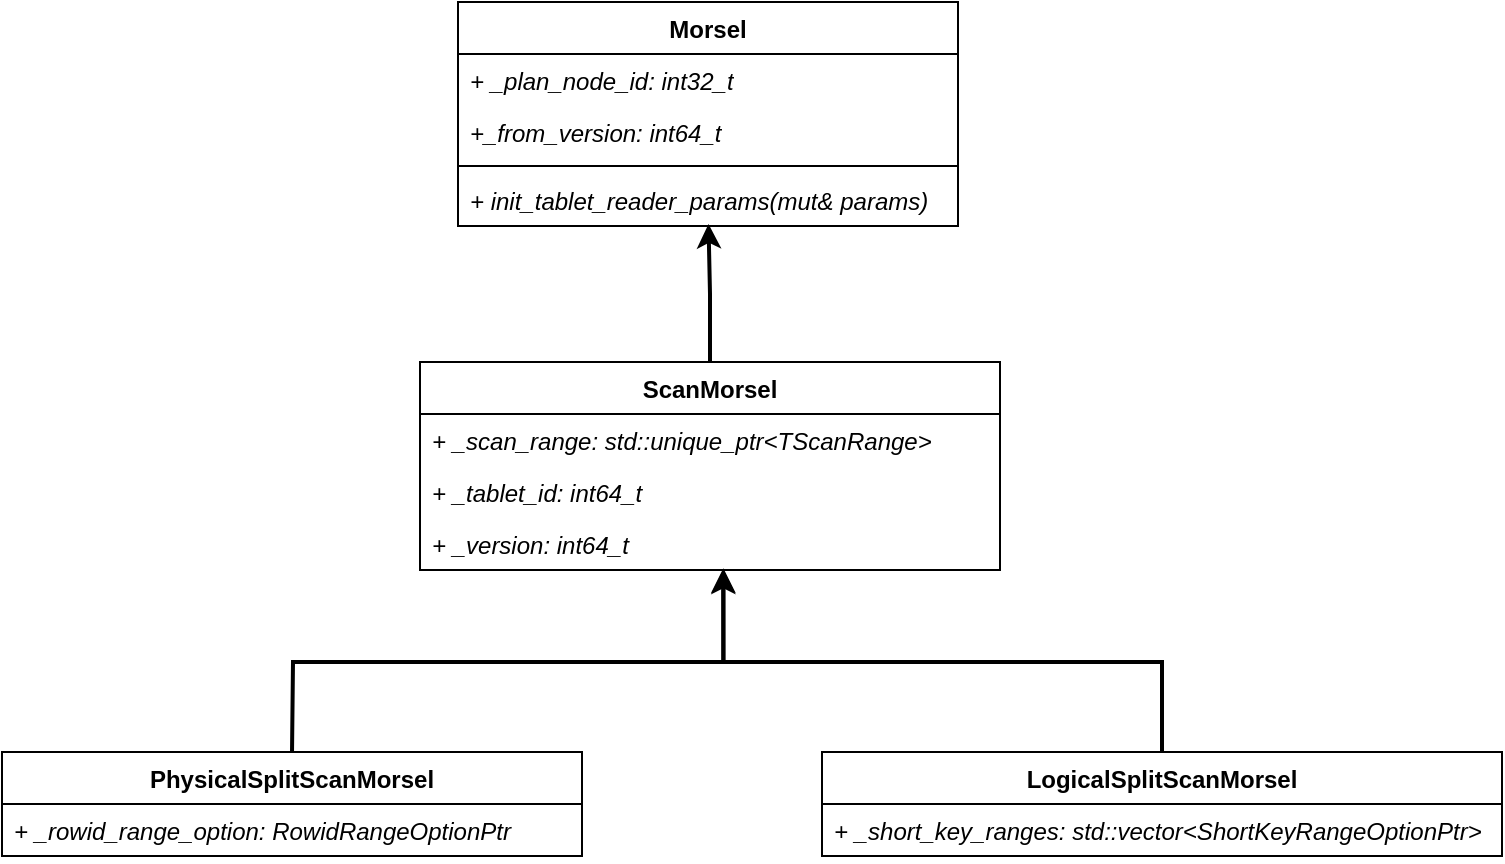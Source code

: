 <mxfile version="21.6.6" type="device">
  <diagram name="第 1 页" id="UAxvtJ4QWalsuRnioLhO">
    <mxGraphModel dx="1257" dy="720" grid="1" gridSize="10" guides="1" tooltips="1" connect="1" arrows="1" fold="1" page="1" pageScale="1" pageWidth="827" pageHeight="1169" math="0" shadow="0">
      <root>
        <mxCell id="0" />
        <mxCell id="1" parent="0" />
        <mxCell id="2pfwdTjtRh8fL6Vzmfm_-2" value="Morsel" style="swimlane;fontStyle=1;align=center;verticalAlign=top;childLayout=stackLayout;horizontal=1;startSize=26;horizontalStack=0;resizeParent=1;resizeParentMax=0;resizeLast=0;collapsible=1;marginBottom=0;whiteSpace=wrap;html=1;" vertex="1" parent="1">
          <mxGeometry x="268" y="210" width="250" height="112" as="geometry" />
        </mxCell>
        <mxCell id="2pfwdTjtRh8fL6Vzmfm_-3" value="&lt;i&gt;+ _plan_node_id: int32_t&lt;/i&gt;" style="text;strokeColor=none;fillColor=none;align=left;verticalAlign=top;spacingLeft=4;spacingRight=4;overflow=hidden;rotatable=0;points=[[0,0.5],[1,0.5]];portConstraint=eastwest;whiteSpace=wrap;html=1;" vertex="1" parent="2pfwdTjtRh8fL6Vzmfm_-2">
          <mxGeometry y="26" width="250" height="26" as="geometry" />
        </mxCell>
        <mxCell id="2pfwdTjtRh8fL6Vzmfm_-5" value="&lt;i&gt;+_from_version: int64_t&lt;/i&gt;" style="text;strokeColor=none;fillColor=none;align=left;verticalAlign=top;spacingLeft=4;spacingRight=4;overflow=hidden;rotatable=0;points=[[0,0.5],[1,0.5]];portConstraint=eastwest;whiteSpace=wrap;html=1;" vertex="1" parent="2pfwdTjtRh8fL6Vzmfm_-2">
          <mxGeometry y="52" width="250" height="26" as="geometry" />
        </mxCell>
        <mxCell id="2pfwdTjtRh8fL6Vzmfm_-4" value="" style="line;strokeWidth=1;fillColor=none;align=left;verticalAlign=middle;spacingTop=-1;spacingLeft=3;spacingRight=3;rotatable=0;labelPosition=right;points=[];portConstraint=eastwest;strokeColor=inherit;" vertex="1" parent="2pfwdTjtRh8fL6Vzmfm_-2">
          <mxGeometry y="78" width="250" height="8" as="geometry" />
        </mxCell>
        <mxCell id="2pfwdTjtRh8fL6Vzmfm_-6" value="&lt;i&gt;+ init_tablet_reader_params(mut&amp;amp; params)&lt;/i&gt;" style="text;strokeColor=none;fillColor=none;align=left;verticalAlign=top;spacingLeft=4;spacingRight=4;overflow=hidden;rotatable=0;points=[[0,0.5],[1,0.5]];portConstraint=eastwest;whiteSpace=wrap;html=1;" vertex="1" parent="2pfwdTjtRh8fL6Vzmfm_-2">
          <mxGeometry y="86" width="250" height="26" as="geometry" />
        </mxCell>
        <mxCell id="2pfwdTjtRh8fL6Vzmfm_-25" style="edgeStyle=orthogonalEdgeStyle;rounded=0;orthogonalLoop=1;jettySize=auto;html=1;exitX=0.5;exitY=0;exitDx=0;exitDy=0;entryX=0.501;entryY=0.962;entryDx=0;entryDy=0;entryPerimeter=0;strokeWidth=2;" edge="1" parent="1" source="2pfwdTjtRh8fL6Vzmfm_-7" target="2pfwdTjtRh8fL6Vzmfm_-6">
          <mxGeometry relative="1" as="geometry" />
        </mxCell>
        <mxCell id="2pfwdTjtRh8fL6Vzmfm_-7" value="ScanMorsel" style="swimlane;fontStyle=1;align=center;verticalAlign=top;childLayout=stackLayout;horizontal=1;startSize=26;horizontalStack=0;resizeParent=1;resizeParentMax=0;resizeLast=0;collapsible=1;marginBottom=0;whiteSpace=wrap;html=1;" vertex="1" parent="1">
          <mxGeometry x="249" y="390" width="290" height="104" as="geometry" />
        </mxCell>
        <mxCell id="2pfwdTjtRh8fL6Vzmfm_-8" value="&lt;i&gt;+ _scan_range: std::unique_ptr&amp;lt;TScanRange&amp;gt;&lt;/i&gt;" style="text;strokeColor=none;fillColor=none;align=left;verticalAlign=top;spacingLeft=4;spacingRight=4;overflow=hidden;rotatable=0;points=[[0,0.5],[1,0.5]];portConstraint=eastwest;whiteSpace=wrap;html=1;" vertex="1" parent="2pfwdTjtRh8fL6Vzmfm_-7">
          <mxGeometry y="26" width="290" height="26" as="geometry" />
        </mxCell>
        <mxCell id="2pfwdTjtRh8fL6Vzmfm_-11" value="&lt;i&gt;+ _tablet_id:&amp;nbsp;int64_t&amp;nbsp;&lt;/i&gt;" style="text;strokeColor=none;fillColor=none;align=left;verticalAlign=top;spacingLeft=4;spacingRight=4;overflow=hidden;rotatable=0;points=[[0,0.5],[1,0.5]];portConstraint=eastwest;whiteSpace=wrap;html=1;" vertex="1" parent="2pfwdTjtRh8fL6Vzmfm_-7">
          <mxGeometry y="52" width="290" height="26" as="geometry" />
        </mxCell>
        <mxCell id="2pfwdTjtRh8fL6Vzmfm_-10" value="&lt;i&gt;+ _version:&amp;nbsp;int64_t&amp;nbsp;&lt;/i&gt;" style="text;strokeColor=none;fillColor=none;align=left;verticalAlign=top;spacingLeft=4;spacingRight=4;overflow=hidden;rotatable=0;points=[[0,0.5],[1,0.5]];portConstraint=eastwest;whiteSpace=wrap;html=1;" vertex="1" parent="2pfwdTjtRh8fL6Vzmfm_-7">
          <mxGeometry y="78" width="290" height="26" as="geometry" />
        </mxCell>
        <mxCell id="2pfwdTjtRh8fL6Vzmfm_-23" style="edgeStyle=orthogonalEdgeStyle;rounded=0;orthogonalLoop=1;jettySize=auto;html=1;exitX=0.5;exitY=0;exitDx=0;exitDy=0;entryX=0.523;entryY=0.992;entryDx=0;entryDy=0;entryPerimeter=0;strokeWidth=2;" edge="1" parent="1" target="2pfwdTjtRh8fL6Vzmfm_-10">
          <mxGeometry relative="1" as="geometry">
            <mxPoint x="399.67" y="494.506" as="targetPoint" />
            <mxPoint x="185" y="586" as="sourcePoint" />
          </mxGeometry>
        </mxCell>
        <mxCell id="2pfwdTjtRh8fL6Vzmfm_-12" value="PhysicalSplitScanMorsel" style="swimlane;fontStyle=1;align=center;verticalAlign=top;childLayout=stackLayout;horizontal=1;startSize=26;horizontalStack=0;resizeParent=1;resizeParentMax=0;resizeLast=0;collapsible=1;marginBottom=0;whiteSpace=wrap;html=1;" vertex="1" parent="1">
          <mxGeometry x="40" y="585" width="290" height="52" as="geometry" />
        </mxCell>
        <mxCell id="2pfwdTjtRh8fL6Vzmfm_-13" value="&lt;i&gt;+ _rowid_range_option: RowidRangeOptionPtr&lt;/i&gt;" style="text;strokeColor=none;fillColor=none;align=left;verticalAlign=top;spacingLeft=4;spacingRight=4;overflow=hidden;rotatable=0;points=[[0,0.5],[1,0.5]];portConstraint=eastwest;whiteSpace=wrap;html=1;" vertex="1" parent="2pfwdTjtRh8fL6Vzmfm_-12">
          <mxGeometry y="26" width="290" height="26" as="geometry" />
        </mxCell>
        <mxCell id="2pfwdTjtRh8fL6Vzmfm_-24" style="edgeStyle=orthogonalEdgeStyle;rounded=0;orthogonalLoop=1;jettySize=auto;html=1;exitX=0.5;exitY=0;exitDx=0;exitDy=0;entryX=0.523;entryY=0.967;entryDx=0;entryDy=0;entryPerimeter=0;strokeWidth=2;" edge="1" parent="1" target="2pfwdTjtRh8fL6Vzmfm_-10">
          <mxGeometry relative="1" as="geometry">
            <mxPoint x="399.67" y="493.92" as="targetPoint" />
            <mxPoint x="620" y="587" as="sourcePoint" />
            <Array as="points">
              <mxPoint x="620" y="540" />
              <mxPoint x="400" y="540" />
            </Array>
          </mxGeometry>
        </mxCell>
        <mxCell id="2pfwdTjtRh8fL6Vzmfm_-16" value="LogicalSplitScanMorsel" style="swimlane;fontStyle=1;align=center;verticalAlign=top;childLayout=stackLayout;horizontal=1;startSize=26;horizontalStack=0;resizeParent=1;resizeParentMax=0;resizeLast=0;collapsible=1;marginBottom=0;whiteSpace=wrap;html=1;" vertex="1" parent="1">
          <mxGeometry x="450" y="585" width="340" height="52" as="geometry" />
        </mxCell>
        <mxCell id="2pfwdTjtRh8fL6Vzmfm_-17" value="&lt;i&gt;+ _short_key_ranges: std::vector&amp;lt;ShortKeyRangeOptionPtr&amp;gt;&lt;/i&gt;" style="text;strokeColor=none;fillColor=none;align=left;verticalAlign=top;spacingLeft=4;spacingRight=4;overflow=hidden;rotatable=0;points=[[0,0.5],[1,0.5]];portConstraint=eastwest;whiteSpace=wrap;html=1;" vertex="1" parent="2pfwdTjtRh8fL6Vzmfm_-16">
          <mxGeometry y="26" width="340" height="26" as="geometry" />
        </mxCell>
      </root>
    </mxGraphModel>
  </diagram>
</mxfile>
